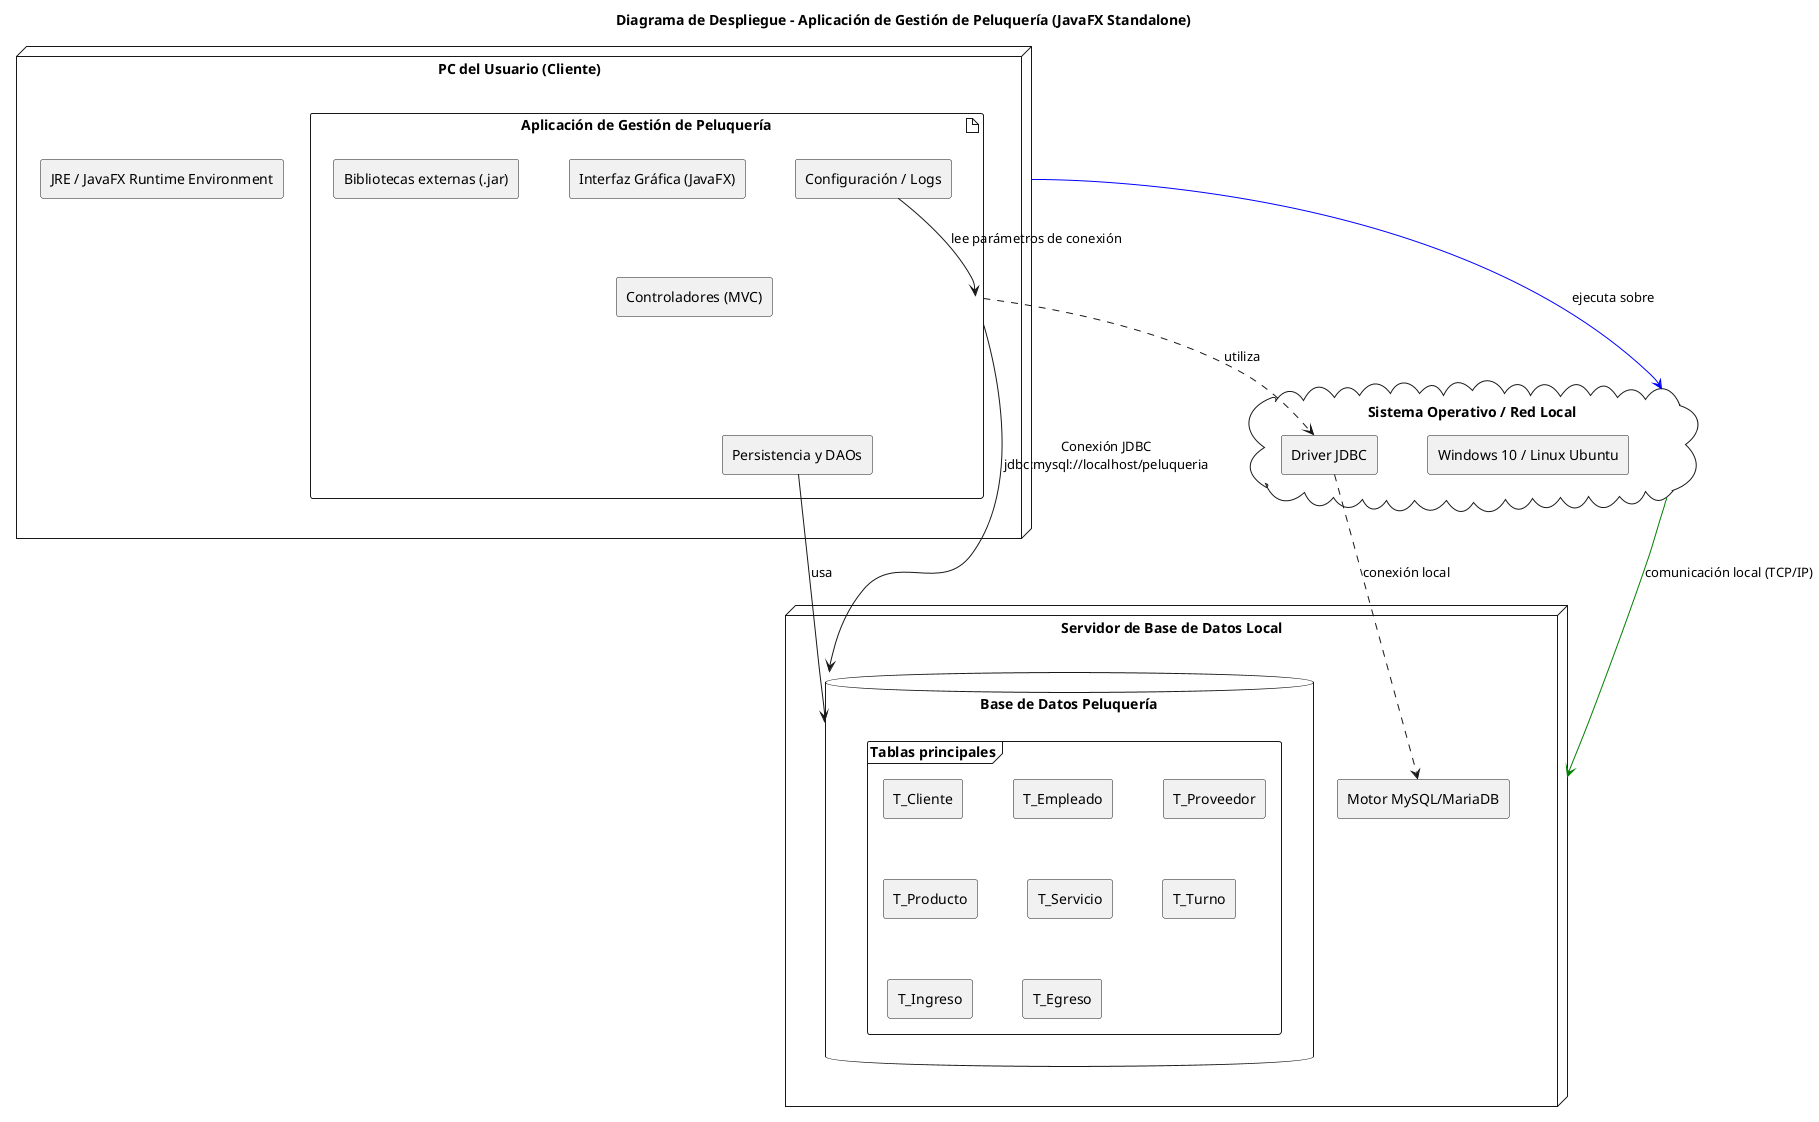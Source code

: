 /'
Materia: Desarrollo Web
Trabajo Práctico Nro 2

Profesor Titular Disciplinar: Pablo Alejandro Virgolini
Titular Experto: Hugo Fernando Frias
Alumno: Lucas Leonardo Paez
Legajo: VINF016138
'/

@startuml
title Diagrama de Despliegue - Aplicación de Gestión de Peluquería (JavaFX Standalone)

skinparam componentStyle rectangle
skinparam nodesep 50
skinparam ranksep 60
skinparam shadowing false
skinparam defaultFontName Arial
skinparam classAttributeIconSize 0

' === NODO CLIENTE LOCAL ===
node "PC del Usuario (Cliente)" as NodoCliente {
  artifact "Aplicación de Gestión de Peluquería" as App {
    component "Interfaz Gráfica (JavaFX)" as GUI
    component "Controladores (MVC)" as Control
    component "Persistencia y DAOs" as DAO
    component "Configuración / Logs" as Config
    component "Bibliotecas externas (.jar)" as Libs
  }
  
  [JRE / JavaFX Runtime Environment]
  
  GUI -[hidden]-> Control
  Control -[hidden]-> DAO
}

' === NODO BASE DE DATOS LOCAL ===
node "Servidor de Base de Datos Local" as ServidorBD {
  database "Base de Datos Peluquería" as BD {
    frame "Tablas principales" {
      component "T_Cliente"
      component "T_Empleado"
      component "T_Proveedor"
      component "T_Producto"
      component "T_Servicio"
      component "T_Turno"
      component "T_Ingreso"
      component "T_Egreso"
    }
  }
  [Motor MySQL/MariaDB]
}

' === RELACIONES ENTRE NODOS ===
App --> BD : "Conexión JDBC\njdbc:mysql://localhost/peluqueria"
DAO --> BD : usa
Config --> App : lee parámetros de conexión

' === RED LOCAL / SISTEMA OPERATIVO ===
cloud "Sistema Operativo / Red Local" as Red {
  [Windows 10 / Linux Ubuntu]
  [Driver JDBC]
}

' === CONEXIONES ===
App ..> [Driver JDBC] : utiliza
[Driver JDBC] ..> [Motor MySQL/MariaDB] : conexión local

' === AGRUPACIÓN VISUAL ===
NodoCliente -[#blue]-> Red : ejecuta sobre
Red -[#green]-> ServidorBD : comunicación local (TCP/IP)

@enduml
